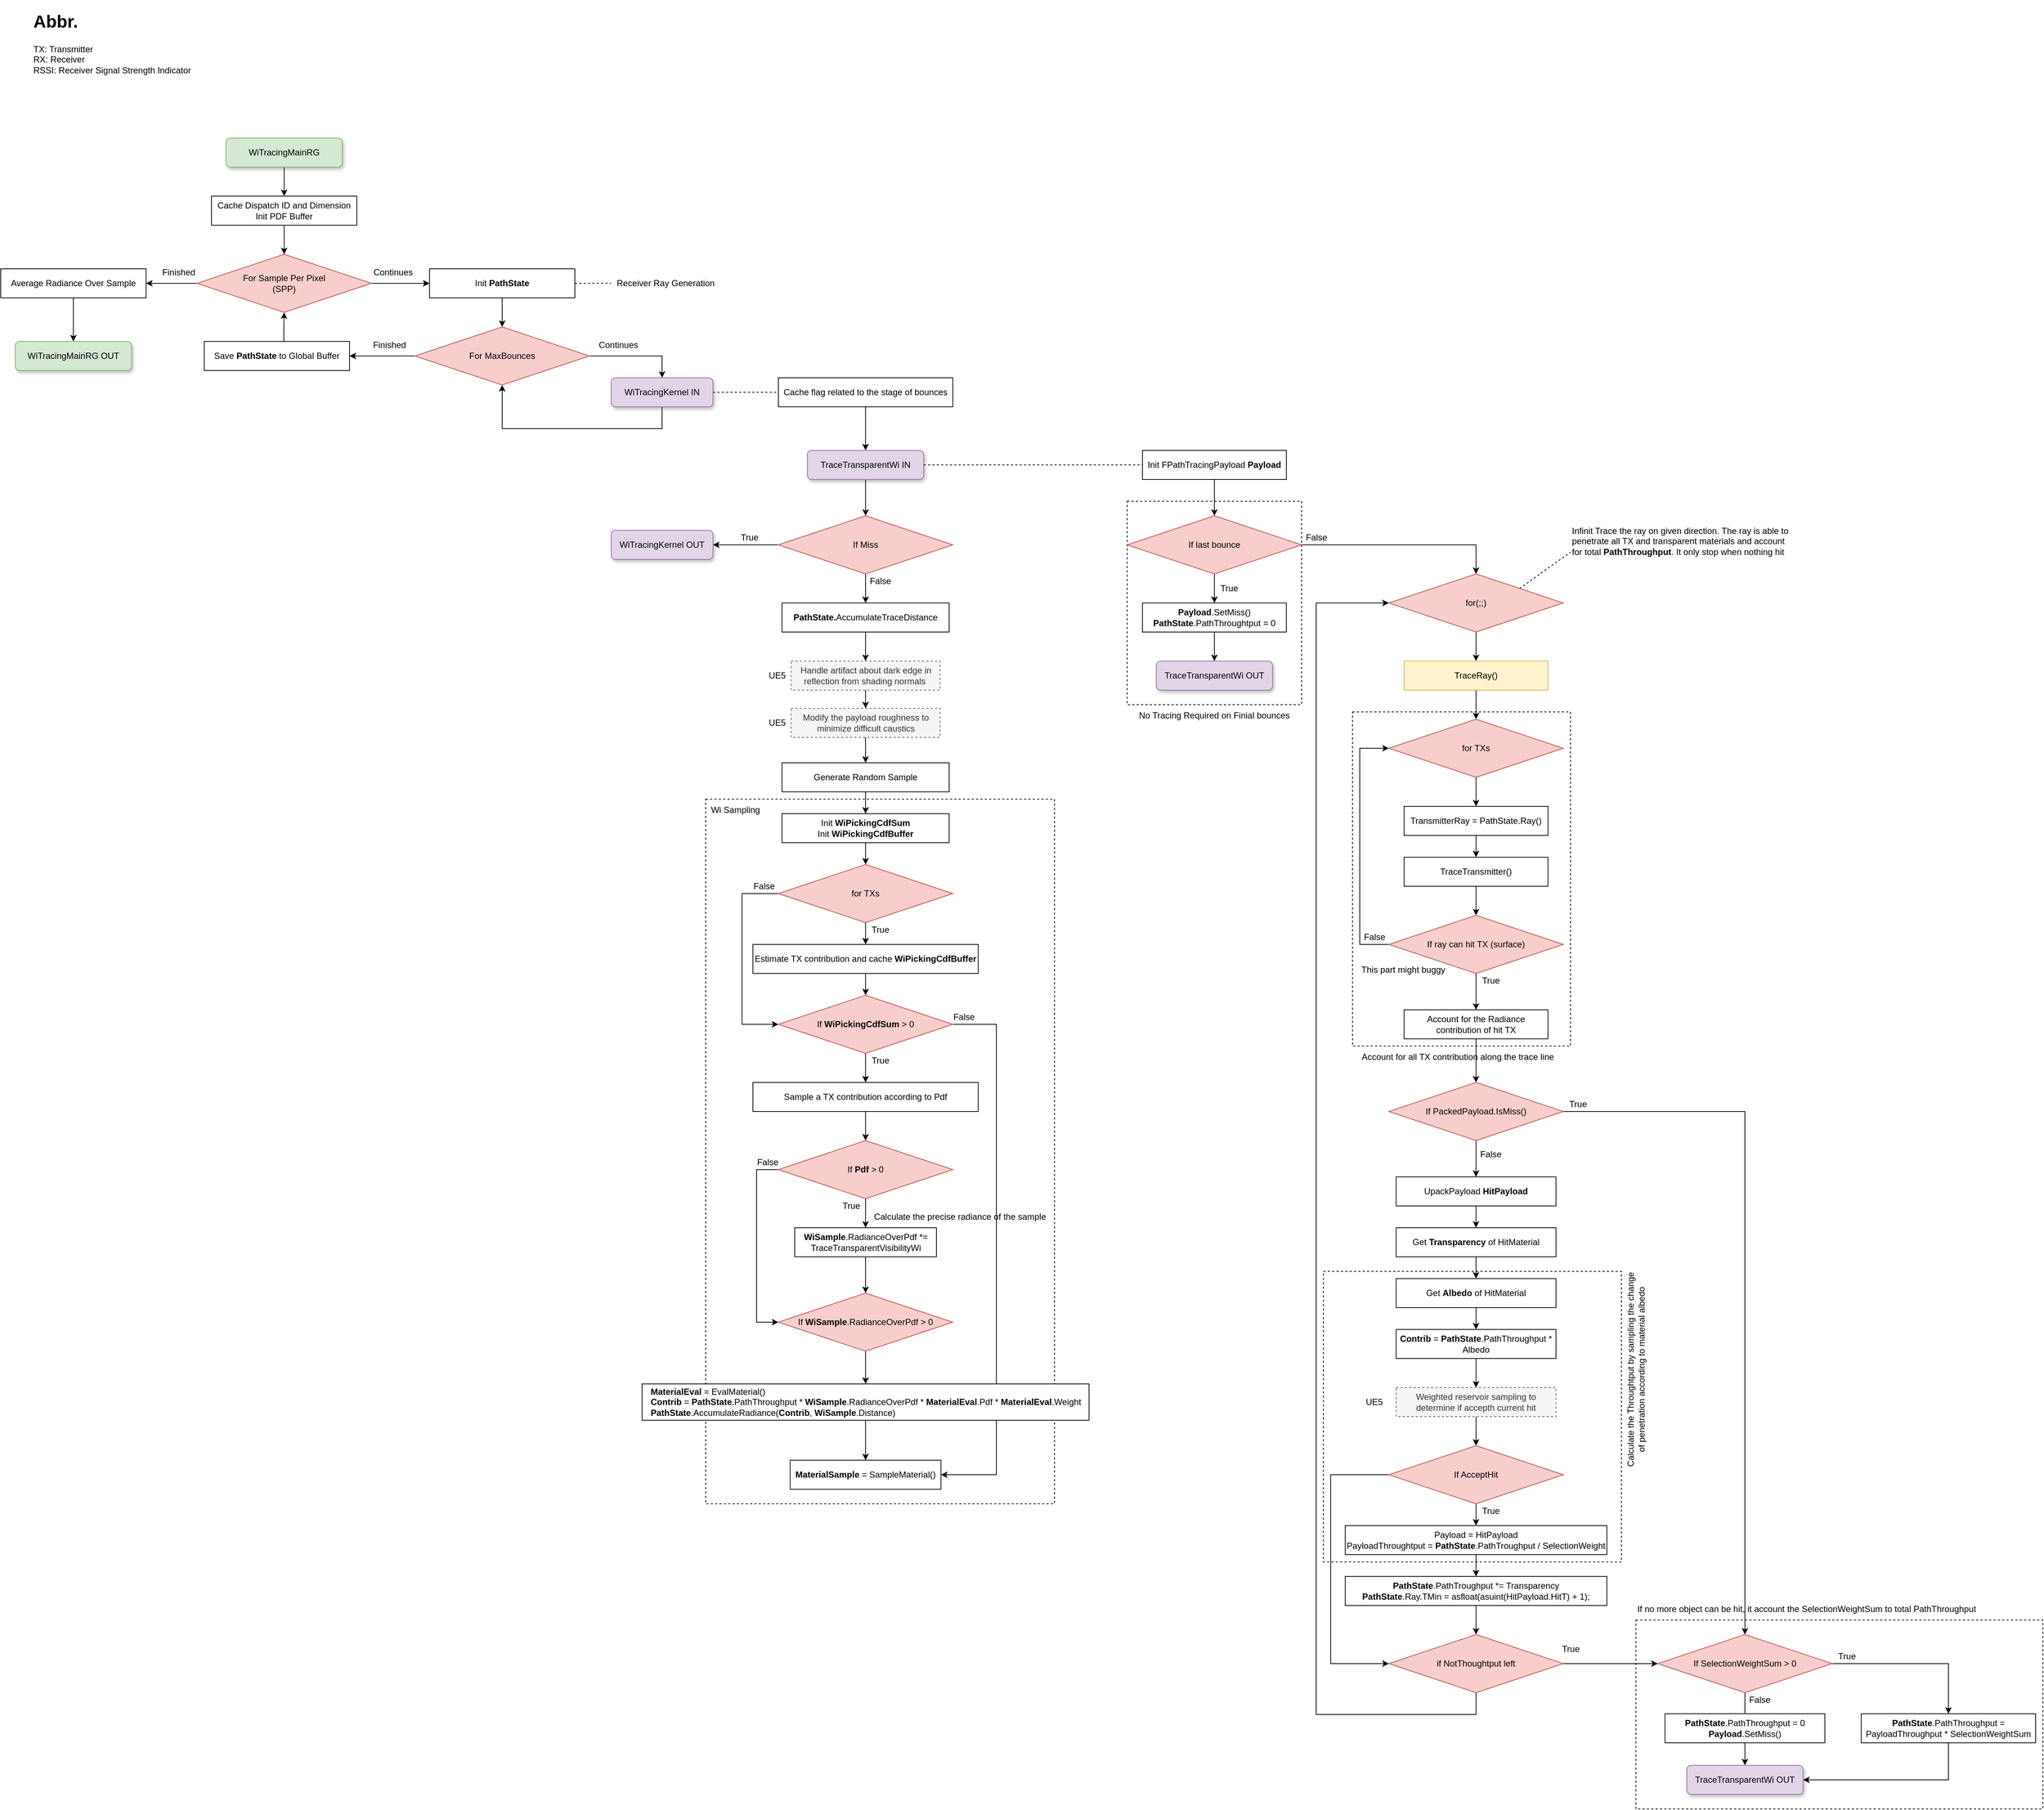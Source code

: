 <mxfile version="19.0.3" type="device"><diagram id="8hn3oey_d27wSSQGJx8A" name="Page-1"><mxGraphModel dx="1808" dy="1766" grid="1" gridSize="10" guides="1" tooltips="1" connect="1" arrows="1" fold="1" page="1" pageScale="1" pageWidth="827" pageHeight="1169" math="0" shadow="0"><root><mxCell id="0"/><mxCell id="1" parent="0"/><mxCell id="jI79FlMx8QuKkBlddjJH-207" value="" style="rounded=0;whiteSpace=wrap;html=1;shadow=0;glass=0;dashed=1;sketch=0;strokeColor=default;strokeWidth=1;fillColor=none;" parent="1" vertex="1"><mxGeometry x="940" y="710" width="480" height="970" as="geometry"/></mxCell><mxCell id="jI79FlMx8QuKkBlddjJH-139" value="" style="rounded=0;whiteSpace=wrap;html=1;shadow=0;glass=0;dashed=1;sketch=0;strokeColor=default;strokeWidth=1;fillColor=none;" parent="1" vertex="1"><mxGeometry x="1830" y="590" width="300" height="460" as="geometry"/></mxCell><mxCell id="jI79FlMx8QuKkBlddjJH-170" value="" style="rounded=0;whiteSpace=wrap;html=1;shadow=0;glass=0;dashed=1;sketch=0;strokeColor=default;strokeWidth=1;fillColor=none;" parent="1" vertex="1"><mxGeometry x="1790" y="1360" width="410" height="400" as="geometry"/></mxCell><mxCell id="jI79FlMx8QuKkBlddjJH-141" value="" style="rounded=0;whiteSpace=wrap;html=1;shadow=0;glass=0;dashed=1;sketch=0;strokeColor=default;strokeWidth=1;fillColor=none;" parent="1" vertex="1"><mxGeometry x="2220" y="1840" width="560" height="260" as="geometry"/></mxCell><mxCell id="jI79FlMx8QuKkBlddjJH-6" style="edgeStyle=orthogonalEdgeStyle;rounded=0;orthogonalLoop=1;jettySize=auto;html=1;exitX=0;exitY=0.5;exitDx=0;exitDy=0;entryX=1;entryY=0.5;entryDx=0;entryDy=0;" parent="1" source="jI79FlMx8QuKkBlddjJH-2" target="jI79FlMx8QuKkBlddjJH-13" edge="1"><mxGeometry relative="1" as="geometry"><mxPoint x="360" y="80" as="targetPoint"/></mxGeometry></mxCell><mxCell id="jI79FlMx8QuKkBlddjJH-11" style="edgeStyle=orthogonalEdgeStyle;rounded=0;orthogonalLoop=1;jettySize=auto;html=1;exitX=1;exitY=0.5;exitDx=0;exitDy=0;entryX=0;entryY=0.5;entryDx=0;entryDy=0;" parent="1" source="jI79FlMx8QuKkBlddjJH-2" target="jI79FlMx8QuKkBlddjJH-18" edge="1"><mxGeometry relative="1" as="geometry"><mxPoint x="530" y="-0.143" as="targetPoint"/></mxGeometry></mxCell><mxCell id="jI79FlMx8QuKkBlddjJH-2" value="For Sample Per Pixel&lt;br&gt;(SPP)" style="rhombus;whiteSpace=wrap;html=1;fillColor=#f8cecc;strokeColor=#b85450;" parent="1" vertex="1"><mxGeometry x="240" y="-40" width="240" height="80" as="geometry"/></mxCell><mxCell id="jI79FlMx8QuKkBlddjJH-30" style="edgeStyle=orthogonalEdgeStyle;rounded=0;orthogonalLoop=1;jettySize=auto;html=1;exitX=0;exitY=0.5;exitDx=0;exitDy=0;" parent="1" source="jI79FlMx8QuKkBlddjJH-3" target="jI79FlMx8QuKkBlddjJH-26" edge="1"><mxGeometry relative="1" as="geometry"/></mxCell><mxCell id="jI79FlMx8QuKkBlddjJH-37" value="" style="edgeStyle=orthogonalEdgeStyle;rounded=0;orthogonalLoop=1;jettySize=auto;html=1;entryX=0.5;entryY=0;entryDx=0;entryDy=0;" parent="1" source="jI79FlMx8QuKkBlddjJH-3" target="jI79FlMx8QuKkBlddjJH-39" edge="1"><mxGeometry relative="1" as="geometry"><mxPoint x="840" y="100" as="targetPoint"/></mxGeometry></mxCell><mxCell id="jI79FlMx8QuKkBlddjJH-3" value="For MaxBounces" style="rhombus;whiteSpace=wrap;html=1;fillColor=#f8cecc;strokeColor=#b85450;" parent="1" vertex="1"><mxGeometry x="540" y="60" width="240" height="80" as="geometry"/></mxCell><mxCell id="jI79FlMx8QuKkBlddjJH-8" style="edgeStyle=orthogonalEdgeStyle;rounded=0;orthogonalLoop=1;jettySize=auto;html=1;exitX=0.5;exitY=1;exitDx=0;exitDy=0;entryX=0.5;entryY=0;entryDx=0;entryDy=0;" parent="1" source="jI79FlMx8QuKkBlddjJH-4" target="jI79FlMx8QuKkBlddjJH-7" edge="1"><mxGeometry relative="1" as="geometry"/></mxCell><mxCell id="jI79FlMx8QuKkBlddjJH-4" value="WiTracingMainRG" style="rounded=1;whiteSpace=wrap;html=1;fillColor=#d5e8d4;strokeColor=#82b366;glass=0;shadow=1;sketch=0;" parent="1" vertex="1"><mxGeometry x="280" y="-200" width="160" height="40" as="geometry"/></mxCell><mxCell id="jI79FlMx8QuKkBlddjJH-9" style="edgeStyle=orthogonalEdgeStyle;rounded=0;orthogonalLoop=1;jettySize=auto;html=1;exitX=0.5;exitY=1;exitDx=0;exitDy=0;entryX=0.5;entryY=0;entryDx=0;entryDy=0;" parent="1" source="jI79FlMx8QuKkBlddjJH-7" target="jI79FlMx8QuKkBlddjJH-2" edge="1"><mxGeometry relative="1" as="geometry"/></mxCell><mxCell id="jI79FlMx8QuKkBlddjJH-7" value="Cache Dispatch ID and Dimension&lt;br&gt;Init PDF Buffer" style="rounded=0;whiteSpace=wrap;html=1;" parent="1" vertex="1"><mxGeometry x="260" y="-120" width="200" height="40" as="geometry"/></mxCell><mxCell id="jI79FlMx8QuKkBlddjJH-52" style="edgeStyle=orthogonalEdgeStyle;rounded=0;orthogonalLoop=1;jettySize=auto;html=1;exitX=0.5;exitY=1;exitDx=0;exitDy=0;entryX=0.5;entryY=0;entryDx=0;entryDy=0;" parent="1" source="jI79FlMx8QuKkBlddjJH-13" target="jI79FlMx8QuKkBlddjJH-51" edge="1"><mxGeometry relative="1" as="geometry"/></mxCell><mxCell id="jI79FlMx8QuKkBlddjJH-13" value="Average Radiance Over Sample" style="rounded=0;whiteSpace=wrap;html=1;shadow=0;" parent="1" vertex="1"><mxGeometry x="-30" y="-20" width="200" height="40" as="geometry"/></mxCell><mxCell id="jI79FlMx8QuKkBlddjJH-16" value="Finished" style="text;html=1;strokeColor=none;fillColor=none;align=center;verticalAlign=middle;whiteSpace=wrap;rounded=0;shadow=1;glass=0;sketch=0;" parent="1" vertex="1"><mxGeometry x="180" y="-30" width="70" height="30" as="geometry"/></mxCell><mxCell id="jI79FlMx8QuKkBlddjJH-17" value="Continues" style="text;html=1;strokeColor=none;fillColor=none;align=center;verticalAlign=middle;whiteSpace=wrap;rounded=0;shadow=1;glass=0;sketch=0;" parent="1" vertex="1"><mxGeometry x="470" y="-30" width="80" height="30" as="geometry"/></mxCell><mxCell id="jI79FlMx8QuKkBlddjJH-19" style="edgeStyle=orthogonalEdgeStyle;rounded=0;orthogonalLoop=1;jettySize=auto;html=1;exitX=0.5;exitY=1;exitDx=0;exitDy=0;entryX=0.5;entryY=0;entryDx=0;entryDy=0;" parent="1" source="jI79FlMx8QuKkBlddjJH-18" target="jI79FlMx8QuKkBlddjJH-3" edge="1"><mxGeometry relative="1" as="geometry"/></mxCell><mxCell id="jI79FlMx8QuKkBlddjJH-18" value="Init &lt;b&gt;PathState&lt;/b&gt;" style="rounded=0;whiteSpace=wrap;html=1;" parent="1" vertex="1"><mxGeometry x="560" y="-20" width="200" height="40" as="geometry"/></mxCell><mxCell id="jI79FlMx8QuKkBlddjJH-34" style="edgeStyle=orthogonalEdgeStyle;rounded=0;orthogonalLoop=1;jettySize=auto;html=1;exitX=0.5;exitY=1;exitDx=0;exitDy=0;entryX=0.5;entryY=1;entryDx=0;entryDy=0;" parent="1" source="jI79FlMx8QuKkBlddjJH-39" target="jI79FlMx8QuKkBlddjJH-3" edge="1"><mxGeometry relative="1" as="geometry"><mxPoint x="960" y="140" as="sourcePoint"/><Array as="points"><mxPoint x="880" y="200"/><mxPoint x="660" y="200"/></Array></mxGeometry></mxCell><mxCell id="jI79FlMx8QuKkBlddjJH-29" style="edgeStyle=orthogonalEdgeStyle;rounded=0;orthogonalLoop=1;jettySize=auto;html=1;exitX=0.548;exitY=0;exitDx=0;exitDy=0;entryX=0.5;entryY=1;entryDx=0;entryDy=0;exitPerimeter=0;" parent="1" source="jI79FlMx8QuKkBlddjJH-26" target="jI79FlMx8QuKkBlddjJH-2" edge="1"><mxGeometry relative="1" as="geometry"><mxPoint x="360" y="150" as="targetPoint"/></mxGeometry></mxCell><mxCell id="jI79FlMx8QuKkBlddjJH-26" value="Save &lt;b&gt;PathState &lt;/b&gt;to Global Buffer" style="rounded=0;whiteSpace=wrap;html=1;" parent="1" vertex="1"><mxGeometry x="250" y="80" width="200" height="40" as="geometry"/></mxCell><mxCell id="jI79FlMx8QuKkBlddjJH-31" value="Finished" style="text;html=1;strokeColor=none;fillColor=none;align=center;verticalAlign=middle;whiteSpace=wrap;rounded=0;shadow=1;glass=0;sketch=0;" parent="1" vertex="1"><mxGeometry x="470" y="70" width="70" height="30" as="geometry"/></mxCell><mxCell id="jI79FlMx8QuKkBlddjJH-38" value="" style="endArrow=none;dashed=1;html=1;rounded=0;exitX=1;exitY=0.5;exitDx=0;exitDy=0;entryX=0;entryY=0.5;entryDx=0;entryDy=0;" parent="1" source="jI79FlMx8QuKkBlddjJH-39" target="jI79FlMx8QuKkBlddjJH-41" edge="1"><mxGeometry width="50" height="50" relative="1" as="geometry"><mxPoint x="1080" y="100" as="sourcePoint"/><mxPoint x="1010" y="150" as="targetPoint"/></mxGeometry></mxCell><mxCell id="jI79FlMx8QuKkBlddjJH-39" value="&lt;span style=&quot;&quot;&gt;WiTracingKernel IN&lt;/span&gt;" style="rounded=1;whiteSpace=wrap;html=1;shadow=1;glass=0;sketch=0;fillColor=#e1d5e7;strokeColor=#9673a6;" parent="1" vertex="1"><mxGeometry x="810" y="130" width="140" height="40" as="geometry"/></mxCell><mxCell id="jI79FlMx8QuKkBlddjJH-40" value="Continues" style="text;html=1;strokeColor=none;fillColor=none;align=center;verticalAlign=middle;whiteSpace=wrap;rounded=0;shadow=1;glass=0;sketch=0;" parent="1" vertex="1"><mxGeometry x="780" y="70" width="80" height="30" as="geometry"/></mxCell><mxCell id="jI79FlMx8QuKkBlddjJH-43" style="edgeStyle=orthogonalEdgeStyle;rounded=0;orthogonalLoop=1;jettySize=auto;html=1;exitX=0.5;exitY=1;exitDx=0;exitDy=0;" parent="1" source="jI79FlMx8QuKkBlddjJH-41" target="jI79FlMx8QuKkBlddjJH-42" edge="1"><mxGeometry relative="1" as="geometry"/></mxCell><mxCell id="jI79FlMx8QuKkBlddjJH-41" value="Cache flag related to the stage of bounces" style="rounded=0;whiteSpace=wrap;html=1;shadow=0;glass=0;sketch=0;" parent="1" vertex="1"><mxGeometry x="1040" y="130" width="240" height="40" as="geometry"/></mxCell><mxCell id="jI79FlMx8QuKkBlddjJH-45" style="edgeStyle=orthogonalEdgeStyle;rounded=0;orthogonalLoop=1;jettySize=auto;html=1;exitX=0.5;exitY=1;exitDx=0;exitDy=0;entryX=0.5;entryY=0;entryDx=0;entryDy=0;" parent="1" source="jI79FlMx8QuKkBlddjJH-42" target="jI79FlMx8QuKkBlddjJH-44" edge="1"><mxGeometry relative="1" as="geometry"/></mxCell><mxCell id="jI79FlMx8QuKkBlddjJH-42" value="TraceTransparentWi IN" style="rounded=1;whiteSpace=wrap;html=1;shadow=1;glass=0;sketch=0;fillColor=#e1d5e7;strokeColor=#9673a6;" parent="1" vertex="1"><mxGeometry x="1080" y="230" width="160" height="40" as="geometry"/></mxCell><mxCell id="jI79FlMx8QuKkBlddjJH-46" style="edgeStyle=orthogonalEdgeStyle;rounded=0;orthogonalLoop=1;jettySize=auto;html=1;exitX=0;exitY=0.5;exitDx=0;exitDy=0;entryX=1;entryY=0.5;entryDx=0;entryDy=0;" parent="1" source="jI79FlMx8QuKkBlddjJH-44" target="jI79FlMx8QuKkBlddjJH-47" edge="1"><mxGeometry relative="1" as="geometry"><mxPoint x="1000" y="359.952" as="targetPoint"/></mxGeometry></mxCell><mxCell id="jI79FlMx8QuKkBlddjJH-49" style="edgeStyle=orthogonalEdgeStyle;rounded=0;orthogonalLoop=1;jettySize=auto;html=1;exitX=0.5;exitY=1;exitDx=0;exitDy=0;entryX=0.5;entryY=0;entryDx=0;entryDy=0;" parent="1" source="jI79FlMx8QuKkBlddjJH-44" target="jI79FlMx8QuKkBlddjJH-53" edge="1"><mxGeometry relative="1" as="geometry"><mxPoint x="1160" y="450" as="targetPoint"/></mxGeometry></mxCell><mxCell id="jI79FlMx8QuKkBlddjJH-44" value="If Miss" style="rhombus;whiteSpace=wrap;html=1;fillColor=#f8cecc;strokeColor=#b85450;" parent="1" vertex="1"><mxGeometry x="1040" y="320" width="240" height="80" as="geometry"/></mxCell><mxCell id="jI79FlMx8QuKkBlddjJH-47" value="&lt;span style=&quot;&quot;&gt;WiTracingKernel OUT&lt;/span&gt;" style="rounded=1;whiteSpace=wrap;html=1;shadow=1;glass=0;sketch=0;fillColor=#e1d5e7;strokeColor=#9673a6;" parent="1" vertex="1"><mxGeometry x="810" y="340" width="140" height="40" as="geometry"/></mxCell><mxCell id="jI79FlMx8QuKkBlddjJH-48" value="True" style="text;html=1;align=center;verticalAlign=middle;resizable=0;points=[];autosize=1;strokeColor=none;fillColor=none;" parent="1" vertex="1"><mxGeometry x="980" y="340" width="40" height="20" as="geometry"/></mxCell><mxCell id="jI79FlMx8QuKkBlddjJH-50" value="False" style="text;html=1;align=center;verticalAlign=middle;resizable=0;points=[];autosize=1;strokeColor=none;fillColor=none;" parent="1" vertex="1"><mxGeometry x="1160" y="400" width="40" height="20" as="geometry"/></mxCell><mxCell id="jI79FlMx8QuKkBlddjJH-51" value="WiTracingMainRG OUT" style="rounded=1;whiteSpace=wrap;html=1;fillColor=#d5e8d4;strokeColor=#82b366;glass=0;shadow=1;sketch=0;" parent="1" vertex="1"><mxGeometry x="-10" y="80" width="160" height="40" as="geometry"/></mxCell><mxCell id="jI79FlMx8QuKkBlddjJH-57" style="edgeStyle=orthogonalEdgeStyle;rounded=0;orthogonalLoop=1;jettySize=auto;html=1;exitX=0.5;exitY=1;exitDx=0;exitDy=0;entryX=0.5;entryY=0;entryDx=0;entryDy=0;" parent="1" source="jI79FlMx8QuKkBlddjJH-53" target="jI79FlMx8QuKkBlddjJH-54" edge="1"><mxGeometry relative="1" as="geometry"/></mxCell><mxCell id="jI79FlMx8QuKkBlddjJH-53" value="&lt;b&gt;PathState.&lt;/b&gt;AccumulateTraceDistance" style="rounded=0;whiteSpace=wrap;html=1;" parent="1" vertex="1"><mxGeometry x="1045" y="440" width="230" height="40" as="geometry"/></mxCell><mxCell id="jI79FlMx8QuKkBlddjJH-60" style="edgeStyle=orthogonalEdgeStyle;rounded=0;orthogonalLoop=1;jettySize=auto;html=1;exitX=0.5;exitY=1;exitDx=0;exitDy=0;entryX=0.5;entryY=0;entryDx=0;entryDy=0;" parent="1" source="jI79FlMx8QuKkBlddjJH-54" target="jI79FlMx8QuKkBlddjJH-58" edge="1"><mxGeometry relative="1" as="geometry"/></mxCell><mxCell id="jI79FlMx8QuKkBlddjJH-54" value="&lt;span style=&quot;font-weight: normal;&quot;&gt;Handle&amp;nbsp;artifact about dark edge in reflection from shading normals&amp;nbsp;&lt;/span&gt;" style="rounded=0;whiteSpace=wrap;html=1;dashed=1;strokeColor=#666666;strokeWidth=1;fontStyle=1;fillColor=#f5f5f5;fontColor=#333333;" parent="1" vertex="1"><mxGeometry x="1057.5" y="520" width="205" height="40" as="geometry"/></mxCell><mxCell id="jI79FlMx8QuKkBlddjJH-56" value="UE5" style="text;html=1;align=center;verticalAlign=middle;resizable=0;points=[];autosize=1;strokeColor=none;fillColor=none;" parent="1" vertex="1"><mxGeometry x="1017.5" y="530" width="40" height="20" as="geometry"/></mxCell><mxCell id="jI79FlMx8QuKkBlddjJH-62" style="edgeStyle=orthogonalEdgeStyle;rounded=0;orthogonalLoop=1;jettySize=auto;html=1;exitX=0.5;exitY=1;exitDx=0;exitDy=0;entryX=0.5;entryY=0;entryDx=0;entryDy=0;" parent="1" source="jI79FlMx8QuKkBlddjJH-58" target="jI79FlMx8QuKkBlddjJH-61" edge="1"><mxGeometry relative="1" as="geometry"/></mxCell><mxCell id="jI79FlMx8QuKkBlddjJH-58" value="&lt;span style=&quot;font-weight: normal;&quot;&gt;Modify the payload roughness to minimize difficult caustics&lt;/span&gt;" style="rounded=0;whiteSpace=wrap;html=1;dashed=1;strokeColor=#666666;strokeWidth=1;fontStyle=1;fillColor=#f5f5f5;fontColor=#333333;" parent="1" vertex="1"><mxGeometry x="1057.5" y="585" width="205" height="40" as="geometry"/></mxCell><mxCell id="jI79FlMx8QuKkBlddjJH-59" value="UE5" style="text;html=1;align=center;verticalAlign=middle;resizable=0;points=[];autosize=1;strokeColor=none;fillColor=none;" parent="1" vertex="1"><mxGeometry x="1017.5" y="595" width="40" height="20" as="geometry"/></mxCell><mxCell id="jI79FlMx8QuKkBlddjJH-64" style="edgeStyle=orthogonalEdgeStyle;rounded=0;orthogonalLoop=1;jettySize=auto;html=1;exitX=0.5;exitY=1;exitDx=0;exitDy=0;" parent="1" source="jI79FlMx8QuKkBlddjJH-61" target="jI79FlMx8QuKkBlddjJH-63" edge="1"><mxGeometry relative="1" as="geometry"/></mxCell><mxCell id="jI79FlMx8QuKkBlddjJH-61" value="Generate Random Sample" style="rounded=0;whiteSpace=wrap;html=1;" parent="1" vertex="1"><mxGeometry x="1045" y="660" width="230" height="40" as="geometry"/></mxCell><mxCell id="jI79FlMx8QuKkBlddjJH-173" style="edgeStyle=orthogonalEdgeStyle;rounded=0;orthogonalLoop=1;jettySize=auto;html=1;exitX=0.5;exitY=1;exitDx=0;exitDy=0;entryX=0.5;entryY=0;entryDx=0;entryDy=0;" parent="1" source="jI79FlMx8QuKkBlddjJH-63" target="jI79FlMx8QuKkBlddjJH-172" edge="1"><mxGeometry relative="1" as="geometry"/></mxCell><mxCell id="jI79FlMx8QuKkBlddjJH-63" value="Init &lt;b&gt;WiPickingCdfSum&lt;/b&gt;&lt;br&gt;Init &lt;b&gt;WiPickingCdfBuffer&lt;/b&gt;" style="rounded=0;whiteSpace=wrap;html=1;" parent="1" vertex="1"><mxGeometry x="1045" y="730" width="230" height="40" as="geometry"/></mxCell><mxCell id="jI79FlMx8QuKkBlddjJH-65" value="Wi Sampling" style="text;html=1;strokeColor=none;fillColor=none;align=center;verticalAlign=middle;whiteSpace=wrap;rounded=0;shadow=0;glass=0;dashed=1;sketch=0;" parent="1" vertex="1"><mxGeometry x="942" y="710" width="78" height="30" as="geometry"/></mxCell><mxCell id="jI79FlMx8QuKkBlddjJH-67" value="" style="endArrow=none;dashed=1;html=1;rounded=0;exitX=1;exitY=0.5;exitDx=0;exitDy=0;" parent="1" source="jI79FlMx8QuKkBlddjJH-42" target="jI79FlMx8QuKkBlddjJH-68" edge="1"><mxGeometry width="50" height="50" relative="1" as="geometry"><mxPoint x="1260" y="249.58" as="sourcePoint"/><mxPoint x="1360" y="250" as="targetPoint"/></mxGeometry></mxCell><mxCell id="jI79FlMx8QuKkBlddjJH-70" style="edgeStyle=orthogonalEdgeStyle;rounded=0;orthogonalLoop=1;jettySize=auto;html=1;exitX=0.5;exitY=1;exitDx=0;exitDy=0;entryX=0.5;entryY=0;entryDx=0;entryDy=0;" parent="1" source="jI79FlMx8QuKkBlddjJH-68" target="jI79FlMx8QuKkBlddjJH-69" edge="1"><mxGeometry relative="1" as="geometry"/></mxCell><mxCell id="jI79FlMx8QuKkBlddjJH-68" value="Init FPathTracingPayload &lt;b&gt;Payload&lt;/b&gt;" style="rounded=0;whiteSpace=wrap;html=1;shadow=0;glass=0;sketch=0;" parent="1" vertex="1"><mxGeometry x="1541" y="230" width="198" height="40" as="geometry"/></mxCell><mxCell id="jI79FlMx8QuKkBlddjJH-74" style="edgeStyle=orthogonalEdgeStyle;rounded=0;orthogonalLoop=1;jettySize=auto;html=1;exitX=1;exitY=0.5;exitDx=0;exitDy=0;entryX=0.5;entryY=0;entryDx=0;entryDy=0;" parent="1" source="jI79FlMx8QuKkBlddjJH-69" target="jI79FlMx8QuKkBlddjJH-86" edge="1"><mxGeometry relative="1" as="geometry"><mxPoint x="1880" y="359.952" as="targetPoint"/></mxGeometry></mxCell><mxCell id="jI79FlMx8QuKkBlddjJH-73" value="False" style="text;html=1;align=center;verticalAlign=middle;resizable=0;points=[];autosize=1;strokeColor=none;fillColor=none;" parent="1" vertex="1"><mxGeometry x="1760" y="340" width="40" height="20" as="geometry"/></mxCell><mxCell id="jI79FlMx8QuKkBlddjJH-84" value="" style="group" parent="1" vertex="1" connectable="0"><mxGeometry x="1520" y="300" width="240" height="310" as="geometry"/></mxCell><mxCell id="jI79FlMx8QuKkBlddjJH-83" value="" style="rounded=0;whiteSpace=wrap;html=1;shadow=0;glass=0;dashed=1;sketch=0;strokeColor=default;strokeWidth=1;fillColor=none;" parent="jI79FlMx8QuKkBlddjJH-84" vertex="1"><mxGeometry width="240" height="280" as="geometry"/></mxCell><mxCell id="jI79FlMx8QuKkBlddjJH-71" style="edgeStyle=orthogonalEdgeStyle;rounded=0;orthogonalLoop=1;jettySize=auto;html=1;exitX=0.5;exitY=1;exitDx=0;exitDy=0;" parent="jI79FlMx8QuKkBlddjJH-84" source="jI79FlMx8QuKkBlddjJH-69" edge="1"><mxGeometry relative="1" as="geometry"><mxPoint x="120" y="140" as="targetPoint"/></mxGeometry></mxCell><mxCell id="jI79FlMx8QuKkBlddjJH-69" value="If last bounce" style="rhombus;whiteSpace=wrap;html=1;fillColor=#f8cecc;strokeColor=#b85450;" parent="jI79FlMx8QuKkBlddjJH-84" vertex="1"><mxGeometry y="20" width="240" height="80" as="geometry"/></mxCell><mxCell id="jI79FlMx8QuKkBlddjJH-72" value="True" style="text;html=1;align=center;verticalAlign=middle;resizable=0;points=[];autosize=1;strokeColor=none;fillColor=none;" parent="jI79FlMx8QuKkBlddjJH-84" vertex="1"><mxGeometry x="120" y="110" width="40" height="20" as="geometry"/></mxCell><mxCell id="jI79FlMx8QuKkBlddjJH-75" value="&lt;b&gt;Payload&lt;/b&gt;.SetMiss()&lt;br&gt;&lt;b&gt;PathState&lt;/b&gt;.PathThroughtput = 0" style="rounded=0;whiteSpace=wrap;html=1;shadow=0;glass=0;sketch=0;" parent="jI79FlMx8QuKkBlddjJH-84" vertex="1"><mxGeometry x="21" y="140" width="198" height="40" as="geometry"/></mxCell><mxCell id="jI79FlMx8QuKkBlddjJH-77" value="TraceTransparentWi OUT" style="rounded=1;whiteSpace=wrap;html=1;shadow=1;glass=0;sketch=0;fillColor=#e1d5e7;strokeColor=#9673a6;" parent="jI79FlMx8QuKkBlddjJH-84" vertex="1"><mxGeometry x="40" y="220" width="160" height="40" as="geometry"/></mxCell><mxCell id="jI79FlMx8QuKkBlddjJH-78" style="edgeStyle=orthogonalEdgeStyle;rounded=0;orthogonalLoop=1;jettySize=auto;html=1;exitX=0.5;exitY=1;exitDx=0;exitDy=0;entryX=0.5;entryY=0;entryDx=0;entryDy=0;" parent="jI79FlMx8QuKkBlddjJH-84" source="jI79FlMx8QuKkBlddjJH-75" target="jI79FlMx8QuKkBlddjJH-77" edge="1"><mxGeometry relative="1" as="geometry"/></mxCell><mxCell id="jI79FlMx8QuKkBlddjJH-82" value="No Tracing Required on Finial bounces" style="text;html=1;strokeColor=none;fillColor=none;align=center;verticalAlign=middle;whiteSpace=wrap;rounded=0;shadow=0;glass=0;dashed=1;sketch=0;" parent="jI79FlMx8QuKkBlddjJH-84" vertex="1"><mxGeometry y="280" width="240" height="30" as="geometry"/></mxCell><mxCell id="jI79FlMx8QuKkBlddjJH-92" style="edgeStyle=orthogonalEdgeStyle;rounded=0;orthogonalLoop=1;jettySize=auto;html=1;exitX=0.5;exitY=1;exitDx=0;exitDy=0;entryX=0.5;entryY=0;entryDx=0;entryDy=0;" parent="1" source="jI79FlMx8QuKkBlddjJH-86" target="jI79FlMx8QuKkBlddjJH-87" edge="1"><mxGeometry relative="1" as="geometry"/></mxCell><mxCell id="jI79FlMx8QuKkBlddjJH-86" value="for(;;)" style="rhombus;whiteSpace=wrap;html=1;fillColor=#f8cecc;strokeColor=#b85450;" parent="1" vertex="1"><mxGeometry x="1880" y="400" width="240" height="80" as="geometry"/></mxCell><mxCell id="jI79FlMx8QuKkBlddjJH-94" style="edgeStyle=orthogonalEdgeStyle;rounded=0;orthogonalLoop=1;jettySize=auto;html=1;exitX=0.5;exitY=1;exitDx=0;exitDy=0;entryX=0.5;entryY=0;entryDx=0;entryDy=0;" parent="1" source="jI79FlMx8QuKkBlddjJH-87" target="jI79FlMx8QuKkBlddjJH-93" edge="1"><mxGeometry relative="1" as="geometry"/></mxCell><mxCell id="jI79FlMx8QuKkBlddjJH-87" value="TraceRay()" style="rounded=0;whiteSpace=wrap;html=1;shadow=0;glass=0;sketch=0;fillColor=#fff2cc;strokeColor=#d6b656;" parent="1" vertex="1"><mxGeometry x="1901" y="520" width="198" height="40" as="geometry"/></mxCell><mxCell id="jI79FlMx8QuKkBlddjJH-89" value="" style="endArrow=none;dashed=1;html=1;rounded=0;exitX=1;exitY=0.5;exitDx=0;exitDy=0;entryX=0;entryY=0.5;entryDx=0;entryDy=0;" parent="1" source="jI79FlMx8QuKkBlddjJH-18" target="jI79FlMx8QuKkBlddjJH-90" edge="1"><mxGeometry width="50" height="50" relative="1" as="geometry"><mxPoint x="770" y="-70" as="sourcePoint"/><mxPoint x="820" y="-70" as="targetPoint"/></mxGeometry></mxCell><mxCell id="jI79FlMx8QuKkBlddjJH-90" value="Receiver Ray Generation" style="text;html=1;strokeColor=none;fillColor=none;align=center;verticalAlign=middle;whiteSpace=wrap;rounded=0;shadow=0;glass=0;dashed=1;sketch=0;" parent="1" vertex="1"><mxGeometry x="810" y="-15" width="150" height="30" as="geometry"/></mxCell><mxCell id="jI79FlMx8QuKkBlddjJH-106" style="edgeStyle=orthogonalEdgeStyle;rounded=0;orthogonalLoop=1;jettySize=auto;html=1;exitX=0.5;exitY=1;exitDx=0;exitDy=0;entryX=0.5;entryY=0;entryDx=0;entryDy=0;" parent="1" source="jI79FlMx8QuKkBlddjJH-93" target="jI79FlMx8QuKkBlddjJH-96" edge="1"><mxGeometry relative="1" as="geometry"/></mxCell><mxCell id="jI79FlMx8QuKkBlddjJH-93" value="for TXs" style="rhombus;whiteSpace=wrap;html=1;fillColor=#f8cecc;strokeColor=#b85450;" parent="1" vertex="1"><mxGeometry x="1880" y="600" width="240" height="80" as="geometry"/></mxCell><mxCell id="jI79FlMx8QuKkBlddjJH-107" style="edgeStyle=orthogonalEdgeStyle;rounded=0;orthogonalLoop=1;jettySize=auto;html=1;exitX=0.5;exitY=1;exitDx=0;exitDy=0;" parent="1" source="jI79FlMx8QuKkBlddjJH-96" target="jI79FlMx8QuKkBlddjJH-97" edge="1"><mxGeometry relative="1" as="geometry"/></mxCell><mxCell id="jI79FlMx8QuKkBlddjJH-96" value="TransmitterRay = PathState.Ray()" style="rounded=0;whiteSpace=wrap;html=1;shadow=0;glass=0;sketch=0;" parent="1" vertex="1"><mxGeometry x="1901" y="720" width="198" height="40" as="geometry"/></mxCell><mxCell id="jI79FlMx8QuKkBlddjJH-104" style="edgeStyle=orthogonalEdgeStyle;rounded=0;orthogonalLoop=1;jettySize=auto;html=1;exitX=0.5;exitY=1;exitDx=0;exitDy=0;entryX=0.5;entryY=0;entryDx=0;entryDy=0;" parent="1" source="jI79FlMx8QuKkBlddjJH-97" target="jI79FlMx8QuKkBlddjJH-98" edge="1"><mxGeometry relative="1" as="geometry"/></mxCell><mxCell id="jI79FlMx8QuKkBlddjJH-97" value="TraceTransmitter()" style="rounded=0;whiteSpace=wrap;html=1;shadow=0;glass=0;sketch=0;" parent="1" vertex="1"><mxGeometry x="1901" y="790" width="198" height="40" as="geometry"/></mxCell><mxCell id="jI79FlMx8QuKkBlddjJH-105" style="edgeStyle=orthogonalEdgeStyle;rounded=0;orthogonalLoop=1;jettySize=auto;html=1;exitX=0.5;exitY=1;exitDx=0;exitDy=0;entryX=0.5;entryY=0;entryDx=0;entryDy=0;" parent="1" source="jI79FlMx8QuKkBlddjJH-98" target="jI79FlMx8QuKkBlddjJH-99" edge="1"><mxGeometry relative="1" as="geometry"/></mxCell><mxCell id="jI79FlMx8QuKkBlddjJH-110" style="edgeStyle=orthogonalEdgeStyle;rounded=0;orthogonalLoop=1;jettySize=auto;html=1;exitX=0;exitY=0.5;exitDx=0;exitDy=0;entryX=0;entryY=0.5;entryDx=0;entryDy=0;" parent="1" source="jI79FlMx8QuKkBlddjJH-98" target="jI79FlMx8QuKkBlddjJH-93" edge="1"><mxGeometry relative="1" as="geometry"><Array as="points"><mxPoint x="1840" y="910"/><mxPoint x="1840" y="640"/></Array></mxGeometry></mxCell><mxCell id="jI79FlMx8QuKkBlddjJH-98" value="If ray can hit TX (surface)" style="rhombus;whiteSpace=wrap;html=1;fillColor=#f8cecc;strokeColor=#b85450;" parent="1" vertex="1"><mxGeometry x="1880" y="870" width="240" height="80" as="geometry"/></mxCell><mxCell id="jI79FlMx8QuKkBlddjJH-109" style="edgeStyle=orthogonalEdgeStyle;rounded=0;orthogonalLoop=1;jettySize=auto;html=1;exitX=0.5;exitY=1;exitDx=0;exitDy=0;entryX=0.5;entryY=0;entryDx=0;entryDy=0;" parent="1" source="jI79FlMx8QuKkBlddjJH-99" target="jI79FlMx8QuKkBlddjJH-108" edge="1"><mxGeometry relative="1" as="geometry"/></mxCell><mxCell id="jI79FlMx8QuKkBlddjJH-99" value="Account for the Radiance contribution of hit TX" style="rounded=0;whiteSpace=wrap;html=1;shadow=0;glass=0;sketch=0;" parent="1" vertex="1"><mxGeometry x="1901" y="1000" width="198" height="40" as="geometry"/></mxCell><mxCell id="jI79FlMx8QuKkBlddjJH-103" value="&lt;h1&gt;Abbr.&lt;/h1&gt;&lt;p&gt;&lt;span style=&quot;text-align: center;&quot;&gt;TX: Transmitter&lt;br&gt;&lt;/span&gt;RX: Receiver&lt;br&gt;RSSI: Receiver Signal Strength Indicator&lt;/p&gt;" style="text;html=1;strokeColor=none;fillColor=none;spacing=5;spacingTop=-20;whiteSpace=wrap;overflow=hidden;rounded=0;shadow=0;glass=0;dashed=1;sketch=0;" parent="1" vertex="1"><mxGeometry x="10" y="-380" width="250" height="100" as="geometry"/></mxCell><mxCell id="jI79FlMx8QuKkBlddjJH-115" style="edgeStyle=orthogonalEdgeStyle;rounded=0;orthogonalLoop=1;jettySize=auto;html=1;exitX=1;exitY=0.5;exitDx=0;exitDy=0;" parent="1" source="jI79FlMx8QuKkBlddjJH-108" target="jI79FlMx8QuKkBlddjJH-114" edge="1"><mxGeometry relative="1" as="geometry"/></mxCell><mxCell id="jI79FlMx8QuKkBlddjJH-145" style="edgeStyle=orthogonalEdgeStyle;rounded=0;orthogonalLoop=1;jettySize=auto;html=1;exitX=0.5;exitY=1;exitDx=0;exitDy=0;entryX=0.5;entryY=0;entryDx=0;entryDy=0;" parent="1" source="jI79FlMx8QuKkBlddjJH-108" target="jI79FlMx8QuKkBlddjJH-144" edge="1"><mxGeometry relative="1" as="geometry"/></mxCell><mxCell id="jI79FlMx8QuKkBlddjJH-108" value="If PackedPayload.IsMiss()" style="rhombus;whiteSpace=wrap;html=1;fillColor=#f8cecc;strokeColor=#b85450;" parent="1" vertex="1"><mxGeometry x="1880" y="1100" width="240" height="80" as="geometry"/></mxCell><mxCell id="jI79FlMx8QuKkBlddjJH-111" value="False" style="text;html=1;align=center;verticalAlign=middle;resizable=0;points=[];autosize=1;strokeColor=none;fillColor=none;" parent="1" vertex="1"><mxGeometry x="1840" y="890" width="40" height="20" as="geometry"/></mxCell><mxCell id="jI79FlMx8QuKkBlddjJH-112" value="True" style="text;html=1;align=center;verticalAlign=middle;resizable=0;points=[];autosize=1;strokeColor=none;fillColor=none;" parent="1" vertex="1"><mxGeometry x="2000" y="950" width="40" height="20" as="geometry"/></mxCell><mxCell id="jI79FlMx8QuKkBlddjJH-113" value="This part might buggy" style="text;html=1;strokeColor=none;fillColor=none;align=center;verticalAlign=middle;whiteSpace=wrap;rounded=0;shadow=0;glass=0;dashed=1;sketch=0;" parent="1" vertex="1"><mxGeometry x="1840" y="930" width="120" height="30" as="geometry"/></mxCell><mxCell id="jI79FlMx8QuKkBlddjJH-121" style="edgeStyle=orthogonalEdgeStyle;rounded=0;orthogonalLoop=1;jettySize=auto;html=1;exitX=1;exitY=0.5;exitDx=0;exitDy=0;" parent="1" source="jI79FlMx8QuKkBlddjJH-114" target="jI79FlMx8QuKkBlddjJH-120" edge="1"><mxGeometry relative="1" as="geometry"/></mxCell><mxCell id="jI79FlMx8QuKkBlddjJH-122" style="edgeStyle=orthogonalEdgeStyle;rounded=0;orthogonalLoop=1;jettySize=auto;html=1;exitX=0.5;exitY=1;exitDx=0;exitDy=0;" parent="1" source="jI79FlMx8QuKkBlddjJH-114" edge="1"><mxGeometry relative="1" as="geometry"><mxPoint x="2369.931" y="2000" as="targetPoint"/></mxGeometry></mxCell><mxCell id="jI79FlMx8QuKkBlddjJH-114" value="If SelectionWeightSum &amp;gt; 0" style="rhombus;whiteSpace=wrap;html=1;fillColor=#f8cecc;strokeColor=#b85450;" parent="1" vertex="1"><mxGeometry x="2250" y="1860" width="240" height="80" as="geometry"/></mxCell><mxCell id="jI79FlMx8QuKkBlddjJH-116" value="True" style="text;html=1;align=center;verticalAlign=middle;resizable=0;points=[];autosize=1;strokeColor=none;fillColor=none;" parent="1" vertex="1"><mxGeometry x="2120" y="1120" width="40" height="20" as="geometry"/></mxCell><mxCell id="jI79FlMx8QuKkBlddjJH-119" value="True" style="text;html=1;align=center;verticalAlign=middle;resizable=0;points=[];autosize=1;strokeColor=none;fillColor=none;" parent="1" vertex="1"><mxGeometry x="2490" y="1880" width="40" height="20" as="geometry"/></mxCell><mxCell id="jI79FlMx8QuKkBlddjJH-136" style="edgeStyle=orthogonalEdgeStyle;rounded=0;orthogonalLoop=1;jettySize=auto;html=1;exitX=0.5;exitY=1;exitDx=0;exitDy=0;entryX=1;entryY=0.5;entryDx=0;entryDy=0;" parent="1" source="jI79FlMx8QuKkBlddjJH-120" target="jI79FlMx8QuKkBlddjJH-134" edge="1"><mxGeometry relative="1" as="geometry"/></mxCell><mxCell id="jI79FlMx8QuKkBlddjJH-120" value="&lt;b&gt;PathState&lt;/b&gt;.PathThroughput = &lt;br&gt;PayloadThroughput * SelectionWeightSum" style="rounded=0;whiteSpace=wrap;html=1;shadow=0;glass=0;sketch=0;" parent="1" vertex="1"><mxGeometry x="2530" y="1969" width="240" height="40" as="geometry"/></mxCell><mxCell id="jI79FlMx8QuKkBlddjJH-123" value="False" style="text;html=1;align=center;verticalAlign=middle;resizable=0;points=[];autosize=1;strokeColor=none;fillColor=none;" parent="1" vertex="1"><mxGeometry x="2370" y="1940" width="40" height="20" as="geometry"/></mxCell><mxCell id="jI79FlMx8QuKkBlddjJH-135" style="edgeStyle=orthogonalEdgeStyle;rounded=0;orthogonalLoop=1;jettySize=auto;html=1;exitX=0.5;exitY=1;exitDx=0;exitDy=0;" parent="1" source="jI79FlMx8QuKkBlddjJH-124" target="jI79FlMx8QuKkBlddjJH-134" edge="1"><mxGeometry relative="1" as="geometry"/></mxCell><mxCell id="jI79FlMx8QuKkBlddjJH-124" value="&lt;b&gt;PathState&lt;/b&gt;.PathThroughput = 0&lt;br&gt;&lt;b&gt;Payload&lt;/b&gt;.SetMiss()" style="rounded=0;whiteSpace=wrap;html=1;shadow=0;glass=0;sketch=0;" parent="1" vertex="1"><mxGeometry x="2260" y="1969" width="220" height="40" as="geometry"/></mxCell><mxCell id="jI79FlMx8QuKkBlddjJH-134" value="TraceTransparentWi OUT" style="rounded=1;whiteSpace=wrap;html=1;shadow=1;glass=0;sketch=0;fillColor=#e1d5e7;strokeColor=#9673a6;" parent="1" vertex="1"><mxGeometry x="2290" y="2040" width="160" height="40" as="geometry"/></mxCell><mxCell id="jI79FlMx8QuKkBlddjJH-137" value="Infinit Trace the ray on given direction. The ray is able to penetrate all TX and transparent materials and account for total &lt;b&gt;PathThroughput&lt;/b&gt;. It only stop when nothing hit" style="text;html=1;strokeColor=none;fillColor=none;align=left;verticalAlign=middle;whiteSpace=wrap;rounded=0;shadow=0;glass=0;dashed=1;sketch=0;" parent="1" vertex="1"><mxGeometry x="2130" y="340" width="310" height="30" as="geometry"/></mxCell><mxCell id="jI79FlMx8QuKkBlddjJH-138" value="" style="endArrow=none;dashed=1;html=1;rounded=0;exitX=1;exitY=0;exitDx=0;exitDy=0;entryX=0;entryY=1;entryDx=0;entryDy=0;" parent="1" source="jI79FlMx8QuKkBlddjJH-86" target="jI79FlMx8QuKkBlddjJH-137" edge="1"><mxGeometry width="50" height="50" relative="1" as="geometry"><mxPoint x="1670.0" y="240" as="sourcePoint"/><mxPoint x="1971.0" y="240" as="targetPoint"/></mxGeometry></mxCell><mxCell id="jI79FlMx8QuKkBlddjJH-140" value="Account for all TX contribution along the trace line" style="text;html=1;strokeColor=none;fillColor=none;align=center;verticalAlign=middle;whiteSpace=wrap;rounded=0;shadow=0;glass=0;dashed=1;sketch=0;" parent="1" vertex="1"><mxGeometry x="1840" y="1050" width="270" height="30" as="geometry"/></mxCell><mxCell id="jI79FlMx8QuKkBlddjJH-143" value="If no more object can be hit, it account the SelectionWeightSum to total PathThroughput" style="text;html=1;strokeColor=none;fillColor=none;align=center;verticalAlign=middle;whiteSpace=wrap;rounded=0;shadow=0;glass=0;dashed=1;sketch=0;" parent="1" vertex="1"><mxGeometry x="2220" y="1810" width="470" height="30" as="geometry"/></mxCell><mxCell id="jI79FlMx8QuKkBlddjJH-147" style="edgeStyle=orthogonalEdgeStyle;rounded=0;orthogonalLoop=1;jettySize=auto;html=1;exitX=0.5;exitY=1;exitDx=0;exitDy=0;entryX=0.5;entryY=0;entryDx=0;entryDy=0;" parent="1" source="jI79FlMx8QuKkBlddjJH-144" target="jI79FlMx8QuKkBlddjJH-146" edge="1"><mxGeometry relative="1" as="geometry"/></mxCell><mxCell id="jI79FlMx8QuKkBlddjJH-144" value="UpackPayload &lt;b&gt;HitPayload&lt;/b&gt;" style="rounded=0;whiteSpace=wrap;html=1;shadow=0;glass=0;sketch=0;" parent="1" vertex="1"><mxGeometry x="1890" y="1230" width="220" height="40" as="geometry"/></mxCell><mxCell id="jI79FlMx8QuKkBlddjJH-149" style="edgeStyle=orthogonalEdgeStyle;rounded=0;orthogonalLoop=1;jettySize=auto;html=1;exitX=0.5;exitY=1;exitDx=0;exitDy=0;entryX=0.5;entryY=0;entryDx=0;entryDy=0;" parent="1" source="jI79FlMx8QuKkBlddjJH-146" target="jI79FlMx8QuKkBlddjJH-148" edge="1"><mxGeometry relative="1" as="geometry"/></mxCell><mxCell id="jI79FlMx8QuKkBlddjJH-146" value="Get &lt;b&gt;Transparency &lt;/b&gt;of HitMaterial" style="rounded=0;whiteSpace=wrap;html=1;shadow=0;glass=0;sketch=0;" parent="1" vertex="1"><mxGeometry x="1890" y="1300" width="220" height="40" as="geometry"/></mxCell><mxCell id="jI79FlMx8QuKkBlddjJH-151" style="edgeStyle=orthogonalEdgeStyle;rounded=0;orthogonalLoop=1;jettySize=auto;html=1;exitX=0.5;exitY=1;exitDx=0;exitDy=0;entryX=0.5;entryY=0;entryDx=0;entryDy=0;" parent="1" source="jI79FlMx8QuKkBlddjJH-148" target="jI79FlMx8QuKkBlddjJH-150" edge="1"><mxGeometry relative="1" as="geometry"/></mxCell><mxCell id="jI79FlMx8QuKkBlddjJH-148" value="Get &lt;b&gt;Albedo&amp;nbsp;&lt;/b&gt;of HitMaterial" style="rounded=0;whiteSpace=wrap;html=1;shadow=0;glass=0;sketch=0;" parent="1" vertex="1"><mxGeometry x="1890" y="1370" width="220" height="40" as="geometry"/></mxCell><mxCell id="jI79FlMx8QuKkBlddjJH-153" style="edgeStyle=orthogonalEdgeStyle;rounded=0;orthogonalLoop=1;jettySize=auto;html=1;exitX=0.5;exitY=1;exitDx=0;exitDy=0;" parent="1" source="jI79FlMx8QuKkBlddjJH-150" target="jI79FlMx8QuKkBlddjJH-152" edge="1"><mxGeometry relative="1" as="geometry"/></mxCell><mxCell id="jI79FlMx8QuKkBlddjJH-150" value="&lt;b&gt;Contrib &lt;/b&gt;= &lt;b&gt;PathState&lt;/b&gt;.PathThroughput * Albedo" style="rounded=0;whiteSpace=wrap;html=1;shadow=0;glass=0;sketch=0;" parent="1" vertex="1"><mxGeometry x="1890" y="1440" width="220" height="40" as="geometry"/></mxCell><mxCell id="jI79FlMx8QuKkBlddjJH-156" style="edgeStyle=orthogonalEdgeStyle;rounded=0;orthogonalLoop=1;jettySize=auto;html=1;exitX=0.5;exitY=1;exitDx=0;exitDy=0;entryX=0.5;entryY=0;entryDx=0;entryDy=0;" parent="1" source="jI79FlMx8QuKkBlddjJH-152" target="jI79FlMx8QuKkBlddjJH-155" edge="1"><mxGeometry relative="1" as="geometry"/></mxCell><mxCell id="jI79FlMx8QuKkBlddjJH-152" value="Weighted reservoir sampling to determine if accepth current hit" style="rounded=0;whiteSpace=wrap;html=1;shadow=0;glass=0;sketch=0;dashed=1;fillColor=#f5f5f5;fontColor=#333333;strokeColor=#666666;" parent="1" vertex="1"><mxGeometry x="1890" y="1520" width="220" height="40" as="geometry"/></mxCell><mxCell id="jI79FlMx8QuKkBlddjJH-154" value="UE5" style="text;html=1;strokeColor=none;fillColor=none;align=center;verticalAlign=middle;whiteSpace=wrap;rounded=0;shadow=0;glass=0;dashed=1;sketch=0;" parent="1" vertex="1"><mxGeometry x="1830" y="1525" width="60" height="30" as="geometry"/></mxCell><mxCell id="jI79FlMx8QuKkBlddjJH-159" style="edgeStyle=orthogonalEdgeStyle;rounded=0;orthogonalLoop=1;jettySize=auto;html=1;exitX=0.5;exitY=1;exitDx=0;exitDy=0;entryX=0.5;entryY=0;entryDx=0;entryDy=0;" parent="1" source="jI79FlMx8QuKkBlddjJH-155" target="jI79FlMx8QuKkBlddjJH-158" edge="1"><mxGeometry relative="1" as="geometry"/></mxCell><mxCell id="jI79FlMx8QuKkBlddjJH-169" style="edgeStyle=orthogonalEdgeStyle;rounded=0;orthogonalLoop=1;jettySize=auto;html=1;exitX=0;exitY=0.5;exitDx=0;exitDy=0;entryX=0;entryY=0.5;entryDx=0;entryDy=0;" parent="1" source="jI79FlMx8QuKkBlddjJH-155" target="jI79FlMx8QuKkBlddjJH-163" edge="1"><mxGeometry relative="1" as="geometry"><Array as="points"><mxPoint x="1800" y="1640"/><mxPoint x="1800" y="1900"/></Array></mxGeometry></mxCell><mxCell id="jI79FlMx8QuKkBlddjJH-155" value="If AcceptHit" style="rhombus;whiteSpace=wrap;html=1;fillColor=#f8cecc;strokeColor=#b85450;" parent="1" vertex="1"><mxGeometry x="1880" y="1600" width="240" height="80" as="geometry"/></mxCell><mxCell id="jI79FlMx8QuKkBlddjJH-162" style="edgeStyle=orthogonalEdgeStyle;rounded=0;orthogonalLoop=1;jettySize=auto;html=1;exitX=0.5;exitY=1;exitDx=0;exitDy=0;" parent="1" source="jI79FlMx8QuKkBlddjJH-158" target="jI79FlMx8QuKkBlddjJH-161" edge="1"><mxGeometry relative="1" as="geometry"/></mxCell><mxCell id="jI79FlMx8QuKkBlddjJH-158" value="Payload = HitPayload&lt;br&gt;PayloadThroughtput = &lt;b&gt;PathState&lt;/b&gt;.PathTroughput / SelectionWeight" style="rounded=0;whiteSpace=wrap;html=1;shadow=0;glass=0;sketch=0;" parent="1" vertex="1"><mxGeometry x="1820" y="1710" width="360" height="40" as="geometry"/></mxCell><mxCell id="jI79FlMx8QuKkBlddjJH-160" value="True" style="text;html=1;align=center;verticalAlign=middle;resizable=0;points=[];autosize=1;strokeColor=none;fillColor=none;" parent="1" vertex="1"><mxGeometry x="2000" y="1680" width="40" height="20" as="geometry"/></mxCell><mxCell id="jI79FlMx8QuKkBlddjJH-164" style="edgeStyle=orthogonalEdgeStyle;rounded=0;orthogonalLoop=1;jettySize=auto;html=1;exitX=0.5;exitY=1;exitDx=0;exitDy=0;entryX=0.5;entryY=0;entryDx=0;entryDy=0;" parent="1" source="jI79FlMx8QuKkBlddjJH-161" target="jI79FlMx8QuKkBlddjJH-163" edge="1"><mxGeometry relative="1" as="geometry"/></mxCell><mxCell id="jI79FlMx8QuKkBlddjJH-161" value="&lt;b&gt;PathState&lt;/b&gt;.PathTroughput *= Transparency&lt;br&gt;&lt;b&gt;PathState&lt;/b&gt;.Ray.TMin = asfloat(asuint(HitPayload.HitT) + 1);" style="rounded=0;whiteSpace=wrap;html=1;shadow=0;glass=0;sketch=0;" parent="1" vertex="1"><mxGeometry x="1820" y="1780" width="360" height="40" as="geometry"/></mxCell><mxCell id="jI79FlMx8QuKkBlddjJH-166" style="edgeStyle=orthogonalEdgeStyle;rounded=0;orthogonalLoop=1;jettySize=auto;html=1;exitX=1;exitY=0.5;exitDx=0;exitDy=0;entryX=0;entryY=0.5;entryDx=0;entryDy=0;" parent="1" source="jI79FlMx8QuKkBlddjJH-163" target="jI79FlMx8QuKkBlddjJH-114" edge="1"><mxGeometry relative="1" as="geometry"/></mxCell><mxCell id="jI79FlMx8QuKkBlddjJH-168" style="edgeStyle=orthogonalEdgeStyle;rounded=0;orthogonalLoop=1;jettySize=auto;html=1;exitX=0.5;exitY=1;exitDx=0;exitDy=0;entryX=0;entryY=0.5;entryDx=0;entryDy=0;" parent="1" source="jI79FlMx8QuKkBlddjJH-163" target="jI79FlMx8QuKkBlddjJH-86" edge="1"><mxGeometry relative="1" as="geometry"><Array as="points"><mxPoint x="2000" y="1970"/><mxPoint x="1780" y="1970"/><mxPoint x="1780" y="440"/></Array></mxGeometry></mxCell><mxCell id="jI79FlMx8QuKkBlddjJH-163" value="if NotThoughtput left" style="rhombus;whiteSpace=wrap;html=1;fillColor=#f8cecc;strokeColor=#b85450;" parent="1" vertex="1"><mxGeometry x="1880" y="1860" width="240" height="80" as="geometry"/></mxCell><mxCell id="jI79FlMx8QuKkBlddjJH-165" value="False" style="text;html=1;align=center;verticalAlign=middle;resizable=0;points=[];autosize=1;strokeColor=none;fillColor=none;" parent="1" vertex="1"><mxGeometry x="2000" y="1189" width="40" height="20" as="geometry"/></mxCell><mxCell id="jI79FlMx8QuKkBlddjJH-167" value="True" style="text;html=1;align=center;verticalAlign=middle;resizable=0;points=[];autosize=1;strokeColor=none;fillColor=none;" parent="1" vertex="1"><mxGeometry x="2110" y="1870" width="40" height="20" as="geometry"/></mxCell><mxCell id="jI79FlMx8QuKkBlddjJH-171" value="Calculate the Throughtput by sampling the change of penetration according to material albedo" style="text;html=1;strokeColor=none;fillColor=none;align=center;verticalAlign=middle;whiteSpace=wrap;rounded=0;shadow=0;glass=0;dashed=1;sketch=0;rotation=-90;" parent="1" vertex="1"><mxGeometry x="2080" y="1480" width="280" height="30" as="geometry"/></mxCell><mxCell id="jI79FlMx8QuKkBlddjJH-176" style="edgeStyle=orthogonalEdgeStyle;rounded=0;orthogonalLoop=1;jettySize=auto;html=1;exitX=0.5;exitY=1;exitDx=0;exitDy=0;entryX=0.5;entryY=0;entryDx=0;entryDy=0;" parent="1" source="jI79FlMx8QuKkBlddjJH-172" target="jI79FlMx8QuKkBlddjJH-174" edge="1"><mxGeometry relative="1" as="geometry"/></mxCell><mxCell id="jI79FlMx8QuKkBlddjJH-179" style="edgeStyle=orthogonalEdgeStyle;rounded=0;orthogonalLoop=1;jettySize=auto;html=1;exitX=0;exitY=0.5;exitDx=0;exitDy=0;entryX=0;entryY=0.5;entryDx=0;entryDy=0;" parent="1" source="jI79FlMx8QuKkBlddjJH-172" target="jI79FlMx8QuKkBlddjJH-177" edge="1"><mxGeometry relative="1" as="geometry"><Array as="points"><mxPoint x="990" y="840"/><mxPoint x="990" y="1020"/></Array></mxGeometry></mxCell><mxCell id="jI79FlMx8QuKkBlddjJH-172" value="for TXs" style="rhombus;whiteSpace=wrap;html=1;fillColor=#f8cecc;strokeColor=#b85450;" parent="1" vertex="1"><mxGeometry x="1040" y="800" width="240" height="80" as="geometry"/></mxCell><mxCell id="jI79FlMx8QuKkBlddjJH-178" style="edgeStyle=orthogonalEdgeStyle;rounded=0;orthogonalLoop=1;jettySize=auto;html=1;exitX=0.5;exitY=1;exitDx=0;exitDy=0;entryX=0.5;entryY=0;entryDx=0;entryDy=0;" parent="1" source="jI79FlMx8QuKkBlddjJH-174" target="jI79FlMx8QuKkBlddjJH-177" edge="1"><mxGeometry relative="1" as="geometry"/></mxCell><mxCell id="jI79FlMx8QuKkBlddjJH-174" value="Estimate TX contribution and cache &lt;b&gt;WiPickingCdfBuffer&lt;/b&gt;" style="rounded=0;whiteSpace=wrap;html=1;" parent="1" vertex="1"><mxGeometry x="1005" y="910" width="310" height="40" as="geometry"/></mxCell><mxCell id="jI79FlMx8QuKkBlddjJH-181" style="edgeStyle=orthogonalEdgeStyle;rounded=0;orthogonalLoop=1;jettySize=auto;html=1;exitX=0.5;exitY=1;exitDx=0;exitDy=0;" parent="1" source="jI79FlMx8QuKkBlddjJH-177" target="jI79FlMx8QuKkBlddjJH-180" edge="1"><mxGeometry relative="1" as="geometry"/></mxCell><mxCell id="jI79FlMx8QuKkBlddjJH-198" style="edgeStyle=orthogonalEdgeStyle;rounded=0;orthogonalLoop=1;jettySize=auto;html=1;exitX=1;exitY=0.5;exitDx=0;exitDy=0;entryX=1;entryY=0.5;entryDx=0;entryDy=0;" parent="1" source="jI79FlMx8QuKkBlddjJH-177" target="jI79FlMx8QuKkBlddjJH-196" edge="1"><mxGeometry relative="1" as="geometry"><Array as="points"><mxPoint x="1340" y="1020"/><mxPoint x="1340" y="1640"/></Array></mxGeometry></mxCell><mxCell id="jI79FlMx8QuKkBlddjJH-177" value="If &lt;b&gt;WiPickingCdfSum &lt;/b&gt;&amp;gt; 0" style="rhombus;whiteSpace=wrap;html=1;fillColor=#f8cecc;strokeColor=#b85450;" parent="1" vertex="1"><mxGeometry x="1040" y="980" width="240" height="80" as="geometry"/></mxCell><mxCell id="jI79FlMx8QuKkBlddjJH-183" style="edgeStyle=orthogonalEdgeStyle;rounded=0;orthogonalLoop=1;jettySize=auto;html=1;exitX=0.5;exitY=1;exitDx=0;exitDy=0;entryX=0.5;entryY=0;entryDx=0;entryDy=0;" parent="1" source="jI79FlMx8QuKkBlddjJH-180" target="jI79FlMx8QuKkBlddjJH-182" edge="1"><mxGeometry relative="1" as="geometry"/></mxCell><mxCell id="jI79FlMx8QuKkBlddjJH-180" value="Sample a TX contribution according to Pdf" style="rounded=0;whiteSpace=wrap;html=1;" parent="1" vertex="1"><mxGeometry x="1005" y="1100" width="310" height="40" as="geometry"/></mxCell><mxCell id="jI79FlMx8QuKkBlddjJH-185" style="edgeStyle=orthogonalEdgeStyle;rounded=0;orthogonalLoop=1;jettySize=auto;html=1;exitX=0.5;exitY=1;exitDx=0;exitDy=0;entryX=0.5;entryY=0;entryDx=0;entryDy=0;" parent="1" source="jI79FlMx8QuKkBlddjJH-182" target="jI79FlMx8QuKkBlddjJH-184" edge="1"><mxGeometry relative="1" as="geometry"/></mxCell><mxCell id="jI79FlMx8QuKkBlddjJH-190" style="edgeStyle=orthogonalEdgeStyle;rounded=0;orthogonalLoop=1;jettySize=auto;html=1;exitX=0;exitY=0.5;exitDx=0;exitDy=0;entryX=0;entryY=0.5;entryDx=0;entryDy=0;" parent="1" source="jI79FlMx8QuKkBlddjJH-182" target="jI79FlMx8QuKkBlddjJH-188" edge="1"><mxGeometry relative="1" as="geometry"><Array as="points"><mxPoint x="1010" y="1220"/><mxPoint x="1010" y="1430"/></Array></mxGeometry></mxCell><mxCell id="jI79FlMx8QuKkBlddjJH-182" value="If &lt;b&gt;Pdf&amp;nbsp;&lt;/b&gt;&amp;gt; 0" style="rhombus;whiteSpace=wrap;html=1;fillColor=#f8cecc;strokeColor=#b85450;" parent="1" vertex="1"><mxGeometry x="1040" y="1180" width="240" height="80" as="geometry"/></mxCell><mxCell id="jI79FlMx8QuKkBlddjJH-189" style="edgeStyle=orthogonalEdgeStyle;rounded=0;orthogonalLoop=1;jettySize=auto;html=1;exitX=0.5;exitY=1;exitDx=0;exitDy=0;entryX=0.5;entryY=0;entryDx=0;entryDy=0;" parent="1" source="jI79FlMx8QuKkBlddjJH-184" target="jI79FlMx8QuKkBlddjJH-188" edge="1"><mxGeometry relative="1" as="geometry"/></mxCell><mxCell id="jI79FlMx8QuKkBlddjJH-184" value="&lt;b&gt;WiSample&lt;/b&gt;.RadianceOverPdf *= TraceTransparentVisibilityWi" style="rounded=0;whiteSpace=wrap;html=1;" parent="1" vertex="1"><mxGeometry x="1062.5" y="1300" width="195" height="40" as="geometry"/></mxCell><mxCell id="jI79FlMx8QuKkBlddjJH-186" value="Calculate the precise radiance of the sample" style="text;html=1;strokeColor=none;fillColor=none;align=center;verticalAlign=middle;whiteSpace=wrap;rounded=0;shadow=0;glass=0;dashed=1;sketch=0;" parent="1" vertex="1"><mxGeometry x="1160" y="1270" width="260" height="30" as="geometry"/></mxCell><mxCell id="jI79FlMx8QuKkBlddjJH-202" style="edgeStyle=orthogonalEdgeStyle;rounded=0;orthogonalLoop=1;jettySize=auto;html=1;exitX=0.5;exitY=1;exitDx=0;exitDy=0;entryX=0.5;entryY=0;entryDx=0;entryDy=0;" parent="1" source="jI79FlMx8QuKkBlddjJH-188" target="jI79FlMx8QuKkBlddjJH-201" edge="1"><mxGeometry relative="1" as="geometry"/></mxCell><mxCell id="jI79FlMx8QuKkBlddjJH-188" value="If &lt;b&gt;WiSample&lt;/b&gt;.RadianceOverPdf &amp;gt; 0" style="rhombus;whiteSpace=wrap;html=1;fillColor=#f8cecc;strokeColor=#b85450;" parent="1" vertex="1"><mxGeometry x="1040" y="1390" width="240" height="80" as="geometry"/></mxCell><mxCell id="jI79FlMx8QuKkBlddjJH-191" value="False" style="text;html=1;align=center;verticalAlign=middle;resizable=0;points=[];autosize=1;strokeColor=none;fillColor=none;" parent="1" vertex="1"><mxGeometry x="1000" y="820" width="40" height="20" as="geometry"/></mxCell><mxCell id="jI79FlMx8QuKkBlddjJH-192" value="True" style="text;html=1;align=center;verticalAlign=middle;resizable=0;points=[];autosize=1;strokeColor=none;fillColor=none;" parent="1" vertex="1"><mxGeometry x="1160" y="880" width="40" height="20" as="geometry"/></mxCell><mxCell id="jI79FlMx8QuKkBlddjJH-193" value="True" style="text;html=1;align=center;verticalAlign=middle;resizable=0;points=[];autosize=1;strokeColor=none;fillColor=none;" parent="1" vertex="1"><mxGeometry x="1160" y="1060" width="40" height="20" as="geometry"/></mxCell><mxCell id="jI79FlMx8QuKkBlddjJH-194" value="False" style="text;html=1;align=center;verticalAlign=middle;resizable=0;points=[];autosize=1;strokeColor=none;fillColor=none;" parent="1" vertex="1"><mxGeometry x="1275" y="1000" width="40" height="20" as="geometry"/></mxCell><mxCell id="jI79FlMx8QuKkBlddjJH-196" value="&lt;span style=&quot;text-align: left;&quot;&gt;&lt;b&gt;MaterialSample &lt;/b&gt;= SampleMaterial()&lt;/span&gt;" style="rounded=0;whiteSpace=wrap;html=1;" parent="1" vertex="1"><mxGeometry x="1056.25" y="1620" width="207.5" height="40" as="geometry"/></mxCell><mxCell id="jI79FlMx8QuKkBlddjJH-199" value="False" style="text;html=1;align=center;verticalAlign=middle;resizable=0;points=[];autosize=1;strokeColor=none;fillColor=none;" parent="1" vertex="1"><mxGeometry x="1005" y="1200" width="40" height="20" as="geometry"/></mxCell><mxCell id="jI79FlMx8QuKkBlddjJH-200" value="True" style="text;html=1;align=center;verticalAlign=middle;resizable=0;points=[];autosize=1;strokeColor=none;fillColor=none;" parent="1" vertex="1"><mxGeometry x="1120" y="1260" width="40" height="20" as="geometry"/></mxCell><mxCell id="jI79FlMx8QuKkBlddjJH-206" style="edgeStyle=orthogonalEdgeStyle;rounded=0;orthogonalLoop=1;jettySize=auto;html=1;exitX=0.5;exitY=1;exitDx=0;exitDy=0;entryX=0.5;entryY=0;entryDx=0;entryDy=0;" parent="1" source="jI79FlMx8QuKkBlddjJH-201" target="jI79FlMx8QuKkBlddjJH-196" edge="1"><mxGeometry relative="1" as="geometry"/></mxCell><mxCell id="jI79FlMx8QuKkBlddjJH-201" value="&lt;div style=&quot;text-align: left;&quot;&gt;&lt;span style=&quot;background-color: initial;&quot;&gt;&lt;b&gt;MaterialEval &lt;/b&gt;= EvalMaterial()&lt;br&gt;&lt;/span&gt;&lt;b&gt;Contrib &lt;/b&gt;= &lt;b&gt;PathState&lt;/b&gt;.PathThroughput * &lt;b&gt;WiSample&lt;/b&gt;.RadianceOverPdf * &lt;b&gt;MaterialEval&lt;/b&gt;.Pdf * &lt;b&gt;MaterialEval&lt;/b&gt;.Weight&lt;br&gt;&lt;span style=&quot;background-color: initial;&quot;&gt;&lt;b&gt;PathState&lt;/b&gt;.AccumulateRadiance(&lt;b&gt;Contrib&lt;/b&gt;, &lt;b&gt;WiSample&lt;/b&gt;.Distance)&lt;br&gt;&lt;/span&gt;&lt;/div&gt;" style="rounded=0;whiteSpace=wrap;html=1;" parent="1" vertex="1"><mxGeometry x="852.5" y="1515" width="615" height="50" as="geometry"/></mxCell></root></mxGraphModel></diagram></mxfile>